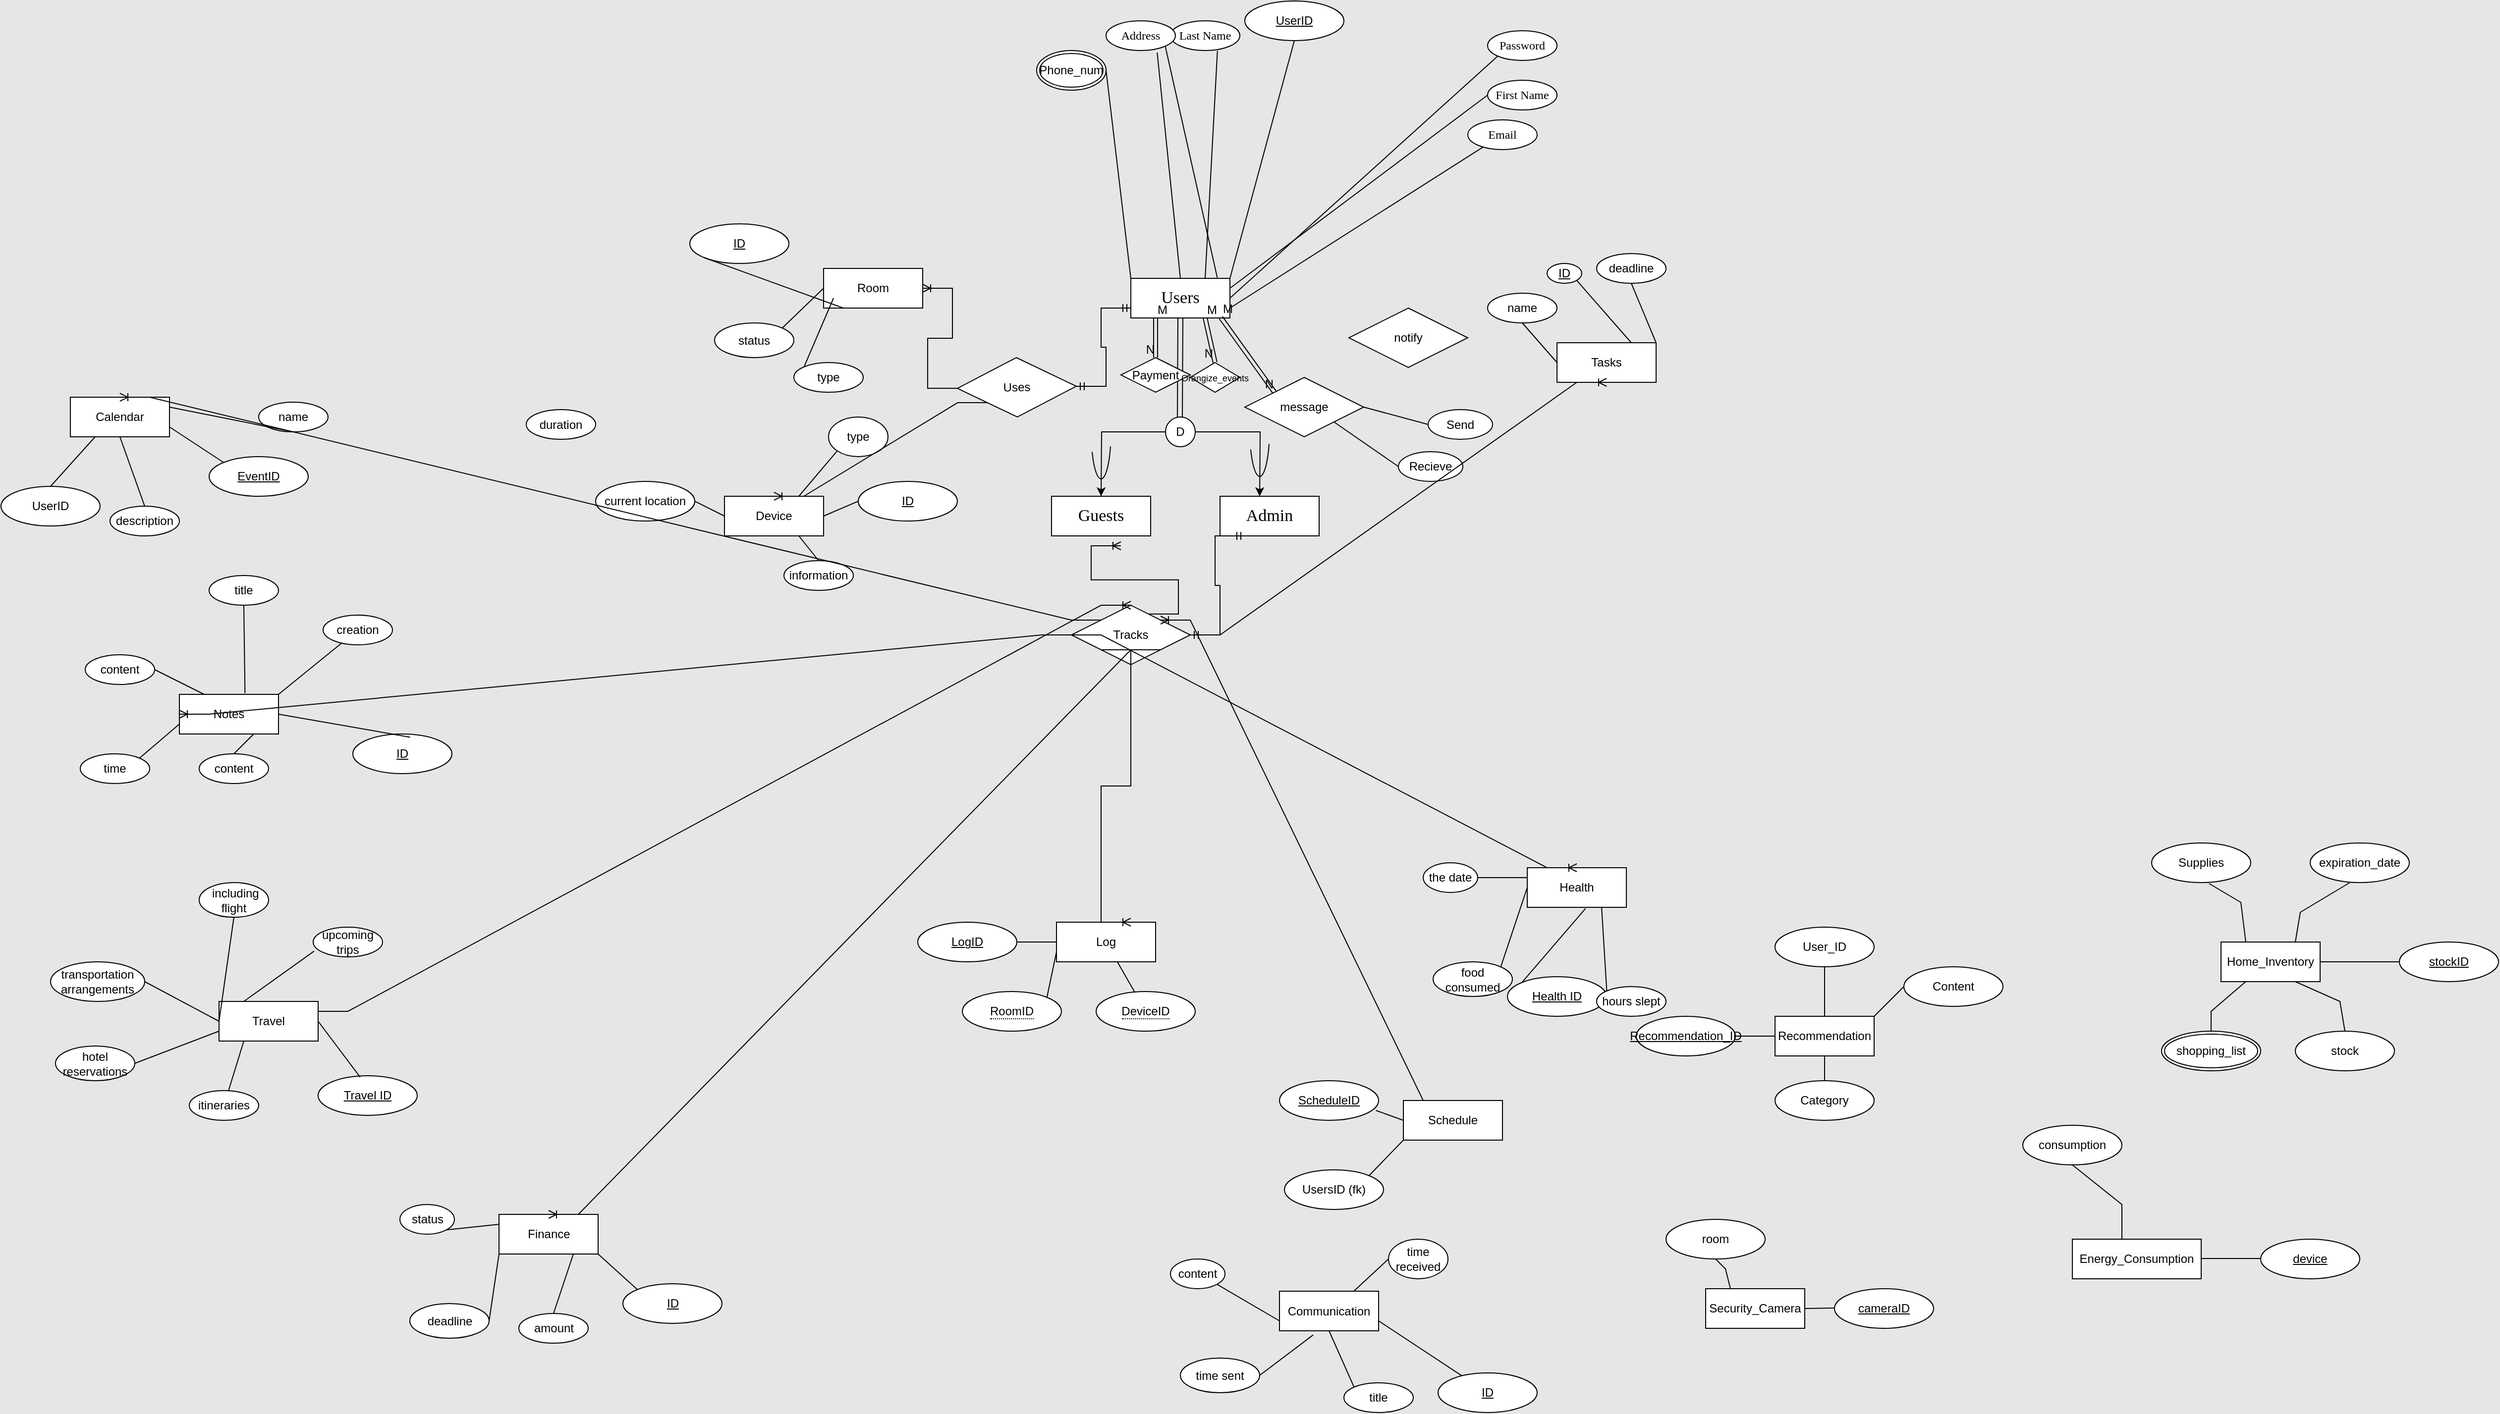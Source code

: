 <mxfile version="22.0.4" type="github">
  <diagram id="R2lEEEUBdFMjLlhIrx00" name="Page-1">
    <mxGraphModel dx="1950" dy="2166" grid="1" gridSize="10" guides="1" tooltips="1" connect="1" arrows="1" fold="1" page="1" pageScale="1" pageWidth="900" pageHeight="1600" background="#E6E6E6" math="0" shadow="0" extFonts="Permanent Marker^https://fonts.googleapis.com/css?family=Permanent+Marker">
      <root>
        <mxCell id="0" />
        <mxCell id="1" parent="0" />
        <mxCell id="k20p0TnACm333v0Y0WnK-1" value="&lt;p&gt;&lt;font style=&quot;font-size: 17px;&quot; face=&quot;Georgia&quot;&gt;Users&lt;/font&gt;&lt;/p&gt;" style="whiteSpace=wrap;html=1;align=center;fillColor=#FFFFFF;" vertex="1" parent="1">
          <mxGeometry x="340" y="100" width="100" height="40" as="geometry" />
        </mxCell>
        <mxCell id="k20p0TnACm333v0Y0WnK-10" style="edgeStyle=orthogonalEdgeStyle;rounded=0;orthogonalLoop=1;jettySize=auto;html=1;" edge="1" parent="1" source="k20p0TnACm333v0Y0WnK-4">
          <mxGeometry relative="1" as="geometry">
            <mxPoint x="470" y="320" as="targetPoint" />
          </mxGeometry>
        </mxCell>
        <mxCell id="k20p0TnACm333v0Y0WnK-11" style="edgeStyle=orthogonalEdgeStyle;rounded=0;orthogonalLoop=1;jettySize=auto;html=1;exitX=0;exitY=0.5;exitDx=0;exitDy=0;" edge="1" parent="1" source="k20p0TnACm333v0Y0WnK-4">
          <mxGeometry relative="1" as="geometry">
            <mxPoint x="310" y="320" as="targetPoint" />
          </mxGeometry>
        </mxCell>
        <mxCell id="k20p0TnACm333v0Y0WnK-4" value="D" style="ellipse;whiteSpace=wrap;html=1;aspect=fixed;" vertex="1" parent="1">
          <mxGeometry x="375" y="240" width="30" height="30" as="geometry" />
        </mxCell>
        <mxCell id="k20p0TnACm333v0Y0WnK-5" value="" style="shape=link;html=1;rounded=0;width=5;exitX=0.5;exitY=1;exitDx=0;exitDy=0;" edge="1" parent="1" source="k20p0TnACm333v0Y0WnK-1">
          <mxGeometry width="100" relative="1" as="geometry">
            <mxPoint x="389.5" y="130" as="sourcePoint" />
            <mxPoint x="389.5" y="240" as="targetPoint" />
          </mxGeometry>
        </mxCell>
        <mxCell id="k20p0TnACm333v0Y0WnK-12" value="" style="verticalLabelPosition=bottom;verticalAlign=top;html=1;shape=mxgraph.basic.arc;startAngle=0.3;endAngle=0.68;" vertex="1" parent="1">
          <mxGeometry x="460" y="205" width="20" height="95" as="geometry" />
        </mxCell>
        <mxCell id="k20p0TnACm333v0Y0WnK-15" value="" style="verticalLabelPosition=bottom;verticalAlign=top;html=1;shape=mxgraph.basic.arc;startAngle=0.3;endAngle=0.68;" vertex="1" parent="1">
          <mxGeometry x="300" y="207.5" width="20" height="95" as="geometry" />
        </mxCell>
        <mxCell id="k20p0TnACm333v0Y0WnK-17" value="&lt;p&gt;&lt;font style=&quot;font-size: 17px;&quot; face=&quot;Georgia&quot;&gt;Guests&lt;/font&gt;&lt;/p&gt;" style="whiteSpace=wrap;html=1;align=center;fillColor=#FFFFFF;" vertex="1" parent="1">
          <mxGeometry x="260" y="320" width="100" height="40" as="geometry" />
        </mxCell>
        <mxCell id="k20p0TnACm333v0Y0WnK-18" value="&lt;p&gt;&lt;font style=&quot;font-size: 17px;&quot; face=&quot;Georgia&quot;&gt;Admin&lt;/font&gt;&lt;/p&gt;" style="whiteSpace=wrap;html=1;align=center;fillColor=#FFFFFF;" vertex="1" parent="1">
          <mxGeometry x="430" y="320" width="100" height="40" as="geometry" />
        </mxCell>
        <mxCell id="k20p0TnACm333v0Y0WnK-20" value="&lt;font face=&quot;Times New Roman&quot;&gt;First Name&lt;/font&gt;" style="ellipse;whiteSpace=wrap;html=1;align=center;" vertex="1" parent="1">
          <mxGeometry x="700" y="-100" width="70" height="30" as="geometry" />
        </mxCell>
        <mxCell id="k20p0TnACm333v0Y0WnK-21" value="&lt;font face=&quot;Times New Roman&quot;&gt;Last Name&lt;/font&gt;" style="ellipse;whiteSpace=wrap;html=1;align=center;" vertex="1" parent="1">
          <mxGeometry x="380" y="-160" width="70" height="30" as="geometry" />
        </mxCell>
        <mxCell id="k20p0TnACm333v0Y0WnK-23" value="&lt;font face=&quot;Times New Roman&quot;&gt;Address&lt;/font&gt;" style="ellipse;whiteSpace=wrap;html=1;align=center;" vertex="1" parent="1">
          <mxGeometry x="315" y="-160" width="70" height="30" as="geometry" />
        </mxCell>
        <mxCell id="k20p0TnACm333v0Y0WnK-25" value="&lt;font face=&quot;Times New Roman&quot;&gt;Password&lt;/font&gt;" style="ellipse;whiteSpace=wrap;html=1;align=center;" vertex="1" parent="1">
          <mxGeometry x="700" y="-150" width="70" height="30" as="geometry" />
        </mxCell>
        <mxCell id="k20p0TnACm333v0Y0WnK-26" value="&lt;font face=&quot;Times New Roman&quot;&gt;Email&lt;/font&gt;" style="ellipse;whiteSpace=wrap;html=1;align=center;" vertex="1" parent="1">
          <mxGeometry x="680" y="-60" width="70" height="30" as="geometry" />
        </mxCell>
        <mxCell id="k20p0TnACm333v0Y0WnK-29" value="Phone_num" style="ellipse;shape=doubleEllipse;margin=3;whiteSpace=wrap;html=1;align=center;" vertex="1" parent="1">
          <mxGeometry x="245" y="-130" width="70" height="40" as="geometry" />
        </mxCell>
        <mxCell id="k20p0TnACm333v0Y0WnK-32" value="UserID " style="ellipse;whiteSpace=wrap;html=1;align=center;fontStyle=4;" vertex="1" parent="1">
          <mxGeometry x="455" y="-180" width="100" height="40" as="geometry" />
        </mxCell>
        <mxCell id="k20p0TnACm333v0Y0WnK-33" value="&lt;p style=&quot;line-height: 240%;&quot;&gt;Tasks&lt;br&gt;&lt;/p&gt;" style="whiteSpace=wrap;html=1;align=center;fillColor=#FFFFFF;" vertex="1" parent="1">
          <mxGeometry x="770" y="165" width="100" height="40" as="geometry" />
        </mxCell>
        <mxCell id="k20p0TnACm333v0Y0WnK-37" value="ID " style="ellipse;whiteSpace=wrap;html=1;align=center;fontStyle=4;" vertex="1" parent="1">
          <mxGeometry x="760" y="85" width="35" height="20" as="geometry" />
        </mxCell>
        <mxCell id="k20p0TnACm333v0Y0WnK-41" value="deadline" style="ellipse;whiteSpace=wrap;html=1;align=center;" vertex="1" parent="1">
          <mxGeometry x="810" y="75" width="70" height="30" as="geometry" />
        </mxCell>
        <mxCell id="k20p0TnACm333v0Y0WnK-42" value="name" style="ellipse;whiteSpace=wrap;html=1;align=center;" vertex="1" parent="1">
          <mxGeometry x="700" y="115" width="70" height="30" as="geometry" />
        </mxCell>
        <mxCell id="k20p0TnACm333v0Y0WnK-43" value="duration" style="ellipse;whiteSpace=wrap;html=1;align=center;" vertex="1" parent="1">
          <mxGeometry x="-270" y="232.5" width="70" height="30" as="geometry" />
        </mxCell>
        <mxCell id="k20p0TnACm333v0Y0WnK-44" value="&lt;p style=&quot;line-height: 240%;&quot;&gt;Calendar&lt;br&gt;&lt;/p&gt;" style="whiteSpace=wrap;html=1;align=center;fillColor=#FFFFFF;" vertex="1" parent="1">
          <mxGeometry x="-730" y="220" width="100" height="40" as="geometry" />
        </mxCell>
        <mxCell id="k20p0TnACm333v0Y0WnK-46" value="EventID" style="ellipse;whiteSpace=wrap;html=1;align=center;fontStyle=4;" vertex="1" parent="1">
          <mxGeometry x="-590" y="280" width="100" height="40" as="geometry" />
        </mxCell>
        <mxCell id="k20p0TnACm333v0Y0WnK-50" value="name" style="ellipse;whiteSpace=wrap;html=1;align=center;" vertex="1" parent="1">
          <mxGeometry x="-540" y="225" width="70" height="30" as="geometry" />
        </mxCell>
        <mxCell id="k20p0TnACm333v0Y0WnK-52" value="description" style="ellipse;whiteSpace=wrap;html=1;align=center;" vertex="1" parent="1">
          <mxGeometry x="-690" y="330" width="70" height="30" as="geometry" />
        </mxCell>
        <mxCell id="k20p0TnACm333v0Y0WnK-58" value="&lt;p style=&quot;line-height: 240%;&quot;&gt;Notes&lt;br&gt;&lt;/p&gt;" style="whiteSpace=wrap;html=1;align=center;fillColor=#FFFFFF;" vertex="1" parent="1">
          <mxGeometry x="-620" y="520" width="100" height="40" as="geometry" />
        </mxCell>
        <mxCell id="k20p0TnACm333v0Y0WnK-60" value="ID" style="ellipse;whiteSpace=wrap;html=1;align=center;fontStyle=4;" vertex="1" parent="1">
          <mxGeometry x="-445" y="560" width="100" height="40" as="geometry" />
        </mxCell>
        <mxCell id="k20p0TnACm333v0Y0WnK-63" value="title" style="ellipse;whiteSpace=wrap;html=1;align=center;" vertex="1" parent="1">
          <mxGeometry x="-590" y="400" width="70" height="30" as="geometry" />
        </mxCell>
        <mxCell id="k20p0TnACm333v0Y0WnK-64" value="content" style="ellipse;whiteSpace=wrap;html=1;align=center;" vertex="1" parent="1">
          <mxGeometry x="-600" y="580" width="70" height="30" as="geometry" />
        </mxCell>
        <mxCell id="k20p0TnACm333v0Y0WnK-65" value="content" style="ellipse;whiteSpace=wrap;html=1;align=center;" vertex="1" parent="1">
          <mxGeometry x="-715" y="480" width="70" height="30" as="geometry" />
        </mxCell>
        <mxCell id="k20p0TnACm333v0Y0WnK-67" value="creation" style="ellipse;whiteSpace=wrap;html=1;align=center;" vertex="1" parent="1">
          <mxGeometry x="-475" y="440" width="70" height="30" as="geometry" />
        </mxCell>
        <mxCell id="k20p0TnACm333v0Y0WnK-69" value="time" style="ellipse;whiteSpace=wrap;html=1;align=center;" vertex="1" parent="1">
          <mxGeometry x="-720" y="580" width="70" height="30" as="geometry" />
        </mxCell>
        <mxCell id="k20p0TnACm333v0Y0WnK-75" value="&lt;p style=&quot;line-height: 240%;&quot;&gt;Travel&lt;br&gt;&lt;/p&gt;" style="whiteSpace=wrap;html=1;align=center;fillColor=#FFFFFF;" vertex="1" parent="1">
          <mxGeometry x="-580" y="830" width="100" height="40" as="geometry" />
        </mxCell>
        <mxCell id="k20p0TnACm333v0Y0WnK-77" value="Travel ID" style="ellipse;whiteSpace=wrap;html=1;align=center;fontStyle=4;" vertex="1" parent="1">
          <mxGeometry x="-480" y="905" width="100" height="40" as="geometry" />
        </mxCell>
        <mxCell id="k20p0TnACm333v0Y0WnK-80" value="&amp;nbsp;including flight" style="ellipse;whiteSpace=wrap;html=1;align=center;" vertex="1" parent="1">
          <mxGeometry x="-600" y="710" width="70" height="35" as="geometry" />
        </mxCell>
        <mxCell id="k20p0TnACm333v0Y0WnK-81" value="itineraries" style="ellipse;whiteSpace=wrap;html=1;align=center;" vertex="1" parent="1">
          <mxGeometry x="-610" y="920" width="70" height="30" as="geometry" />
        </mxCell>
        <mxCell id="k20p0TnACm333v0Y0WnK-82" value="transportation&lt;br/&gt;arrangements" style="ellipse;whiteSpace=wrap;html=1;align=center;" vertex="1" parent="1">
          <mxGeometry x="-750" y="790" width="95" height="40" as="geometry" />
        </mxCell>
        <mxCell id="k20p0TnACm333v0Y0WnK-84" value=" upcoming trips" style="ellipse;whiteSpace=wrap;html=1;align=center;" vertex="1" parent="1">
          <mxGeometry x="-485" y="755" width="70" height="30" as="geometry" />
        </mxCell>
        <mxCell id="k20p0TnACm333v0Y0WnK-86" value="hotel reservations" style="ellipse;whiteSpace=wrap;html=1;align=center;" vertex="1" parent="1">
          <mxGeometry x="-745" y="875" width="80" height="35" as="geometry" />
        </mxCell>
        <mxCell id="k20p0TnACm333v0Y0WnK-88" value="&lt;p style=&quot;line-height: 240%;&quot;&gt;Finance&lt;br&gt;&lt;/p&gt;" style="whiteSpace=wrap;html=1;align=center;fillColor=#FFFFFF;" vertex="1" parent="1">
          <mxGeometry x="-297.5" y="1045" width="100" height="40" as="geometry" />
        </mxCell>
        <mxCell id="k20p0TnACm333v0Y0WnK-90" value="ID" style="ellipse;whiteSpace=wrap;html=1;align=center;fontStyle=4;" vertex="1" parent="1">
          <mxGeometry x="-172.5" y="1115" width="100" height="40" as="geometry" />
        </mxCell>
        <mxCell id="k20p0TnACm333v0Y0WnK-94" value="amount" style="ellipse;whiteSpace=wrap;html=1;align=center;" vertex="1" parent="1">
          <mxGeometry x="-277.5" y="1145" width="70" height="30" as="geometry" />
        </mxCell>
        <mxCell id="k20p0TnACm333v0Y0WnK-95" value="status" style="ellipse;whiteSpace=wrap;html=1;align=center;" vertex="1" parent="1">
          <mxGeometry x="-397.5" y="1035" width="55" height="30" as="geometry" />
        </mxCell>
        <mxCell id="k20p0TnACm333v0Y0WnK-99" value="deadline" style="ellipse;whiteSpace=wrap;html=1;align=center;" vertex="1" parent="1">
          <mxGeometry x="-387.5" y="1135" width="80" height="35" as="geometry" />
        </mxCell>
        <mxCell id="k20p0TnACm333v0Y0WnK-119" value="&lt;p style=&quot;line-height: 240%;&quot;&gt;Health&lt;br&gt;&lt;/p&gt;" style="whiteSpace=wrap;html=1;align=center;fillColor=#FFFFFF;" vertex="1" parent="1">
          <mxGeometry x="740" y="695" width="100" height="40" as="geometry" />
        </mxCell>
        <mxCell id="k20p0TnACm333v0Y0WnK-121" value="Health ID" style="ellipse;whiteSpace=wrap;html=1;align=center;fontStyle=4;" vertex="1" parent="1">
          <mxGeometry x="720" y="805" width="100" height="40" as="geometry" />
        </mxCell>
        <mxCell id="k20p0TnACm333v0Y0WnK-123" value="hours slept" style="ellipse;whiteSpace=wrap;html=1;align=center;" vertex="1" parent="1">
          <mxGeometry x="810" y="815" width="70" height="30" as="geometry" />
        </mxCell>
        <mxCell id="k20p0TnACm333v0Y0WnK-124" value="the date" style="ellipse;whiteSpace=wrap;html=1;align=center;" vertex="1" parent="1">
          <mxGeometry x="635" y="690" width="55" height="30" as="geometry" />
        </mxCell>
        <mxCell id="k20p0TnACm333v0Y0WnK-126" value="food consumed" style="ellipse;whiteSpace=wrap;html=1;align=center;" vertex="1" parent="1">
          <mxGeometry x="645" y="790" width="80" height="35" as="geometry" />
        </mxCell>
        <mxCell id="k20p0TnACm333v0Y0WnK-127" value="UserID" style="ellipse;whiteSpace=wrap;html=1;align=center;" vertex="1" parent="1">
          <mxGeometry x="-800" y="310" width="100" height="40" as="geometry" />
        </mxCell>
        <mxCell id="k20p0TnACm333v0Y0WnK-131" value="&lt;p style=&quot;line-height: 240%;&quot;&gt;Communication&lt;br&gt;&lt;/p&gt;" style="whiteSpace=wrap;html=1;align=center;fillColor=#FFFFFF;" vertex="1" parent="1">
          <mxGeometry x="490" y="1122.5" width="100" height="40" as="geometry" />
        </mxCell>
        <mxCell id="k20p0TnACm333v0Y0WnK-133" value="ID" style="ellipse;whiteSpace=wrap;html=1;align=center;fontStyle=4;" vertex="1" parent="1">
          <mxGeometry x="650" y="1205" width="100" height="40" as="geometry" />
        </mxCell>
        <mxCell id="k20p0TnACm333v0Y0WnK-135" value="title" style="ellipse;whiteSpace=wrap;html=1;align=center;" vertex="1" parent="1">
          <mxGeometry x="555" y="1215" width="70" height="30" as="geometry" />
        </mxCell>
        <mxCell id="k20p0TnACm333v0Y0WnK-136" value="content" style="ellipse;whiteSpace=wrap;html=1;align=center;" vertex="1" parent="1">
          <mxGeometry x="380" y="1090" width="55" height="30" as="geometry" />
        </mxCell>
        <mxCell id="k20p0TnACm333v0Y0WnK-138" value="time sent" style="ellipse;whiteSpace=wrap;html=1;align=center;" vertex="1" parent="1">
          <mxGeometry x="390" y="1190" width="80" height="35" as="geometry" />
        </mxCell>
        <mxCell id="k20p0TnACm333v0Y0WnK-139" value="time&lt;br/&gt;received" style="ellipse;whiteSpace=wrap;html=1;align=center;" vertex="1" parent="1">
          <mxGeometry x="600" y="1070" width="60" height="40" as="geometry" />
        </mxCell>
        <mxCell id="k20p0TnACm333v0Y0WnK-142" value="&lt;p style=&quot;line-height: 240%;&quot;&gt;Device&lt;br&gt;&lt;/p&gt;" style="whiteSpace=wrap;html=1;align=center;fillColor=#FFFFFF;" vertex="1" parent="1">
          <mxGeometry x="-70" y="320" width="100" height="40" as="geometry" />
        </mxCell>
        <mxCell id="k20p0TnACm333v0Y0WnK-144" value="ID" style="ellipse;whiteSpace=wrap;html=1;align=center;fontStyle=4;" vertex="1" parent="1">
          <mxGeometry x="65" y="305" width="100" height="40" as="geometry" />
        </mxCell>
        <mxCell id="k20p0TnACm333v0Y0WnK-146" value="information" style="ellipse;whiteSpace=wrap;html=1;align=center;" vertex="1" parent="1">
          <mxGeometry x="-10" y="385" width="70" height="30" as="geometry" />
        </mxCell>
        <mxCell id="k20p0TnACm333v0Y0WnK-151" value="type" style="ellipse;whiteSpace=wrap;html=1;align=center;" vertex="1" parent="1">
          <mxGeometry x="35" y="240" width="60" height="40" as="geometry" />
        </mxCell>
        <mxCell id="k20p0TnACm333v0Y0WnK-152" value="&lt;p style=&quot;line-height: 240%;&quot;&gt;Room&lt;br&gt;&lt;/p&gt;" style="whiteSpace=wrap;html=1;align=center;fillColor=#FFFFFF;" vertex="1" parent="1">
          <mxGeometry x="30" y="90" width="100" height="40" as="geometry" />
        </mxCell>
        <mxCell id="k20p0TnACm333v0Y0WnK-154" value="ID" style="ellipse;whiteSpace=wrap;html=1;align=center;fontStyle=4;" vertex="1" parent="1">
          <mxGeometry x="-105" y="45" width="100" height="40" as="geometry" />
        </mxCell>
        <mxCell id="k20p0TnACm333v0Y0WnK-156" value="type" style="ellipse;whiteSpace=wrap;html=1;align=center;" vertex="1" parent="1">
          <mxGeometry y="185" width="70" height="30" as="geometry" />
        </mxCell>
        <mxCell id="k20p0TnACm333v0Y0WnK-158" value="status" style="ellipse;whiteSpace=wrap;html=1;align=center;" vertex="1" parent="1">
          <mxGeometry x="-80" y="145" width="80" height="35" as="geometry" />
        </mxCell>
        <mxCell id="k20p0TnACm333v0Y0WnK-167" value="current location" style="ellipse;whiteSpace=wrap;html=1;align=center;" vertex="1" parent="1">
          <mxGeometry x="-200" y="305" width="100" height="40" as="geometry" />
        </mxCell>
        <mxCell id="k20p0TnACm333v0Y0WnK-168" value="" style="endArrow=none;html=1;rounded=0;entryX=0;entryY=0.5;entryDx=0;entryDy=0;exitX=1;exitY=0.5;exitDx=0;exitDy=0;" edge="1" parent="1" source="k20p0TnACm333v0Y0WnK-167" target="k20p0TnACm333v0Y0WnK-142">
          <mxGeometry relative="1" as="geometry">
            <mxPoint x="240" y="290" as="sourcePoint" />
            <mxPoint x="400" y="290" as="targetPoint" />
          </mxGeometry>
        </mxCell>
        <mxCell id="k20p0TnACm333v0Y0WnK-169" value="" style="endArrow=none;html=1;rounded=0;exitX=1;exitY=0.75;exitDx=0;exitDy=0;" edge="1" parent="1" source="k20p0TnACm333v0Y0WnK-1" target="k20p0TnACm333v0Y0WnK-26">
          <mxGeometry relative="1" as="geometry">
            <mxPoint x="430" y="200" as="sourcePoint" />
            <mxPoint x="590" y="200" as="targetPoint" />
          </mxGeometry>
        </mxCell>
        <mxCell id="k20p0TnACm333v0Y0WnK-170" value="" style="endArrow=none;html=1;rounded=0;exitX=1;exitY=0.25;exitDx=0;exitDy=0;entryX=0;entryY=0.5;entryDx=0;entryDy=0;" edge="1" parent="1" source="k20p0TnACm333v0Y0WnK-1" target="k20p0TnACm333v0Y0WnK-20">
          <mxGeometry relative="1" as="geometry">
            <mxPoint x="450" y="130" as="sourcePoint" />
            <mxPoint x="553" y="149" as="targetPoint" />
          </mxGeometry>
        </mxCell>
        <mxCell id="k20p0TnACm333v0Y0WnK-171" value="" style="endArrow=none;html=1;rounded=0;exitX=1;exitY=0.5;exitDx=0;exitDy=0;entryX=0;entryY=1;entryDx=0;entryDy=0;" edge="1" parent="1" source="k20p0TnACm333v0Y0WnK-1" target="k20p0TnACm333v0Y0WnK-25">
          <mxGeometry relative="1" as="geometry">
            <mxPoint x="450" y="110" as="sourcePoint" />
            <mxPoint x="570" y="115" as="targetPoint" />
          </mxGeometry>
        </mxCell>
        <mxCell id="k20p0TnACm333v0Y0WnK-172" value="" style="endArrow=none;html=1;rounded=0;exitX=1;exitY=0;exitDx=0;exitDy=0;entryX=0.5;entryY=1;entryDx=0;entryDy=0;" edge="1" parent="1" source="k20p0TnACm333v0Y0WnK-1" target="k20p0TnACm333v0Y0WnK-32">
          <mxGeometry relative="1" as="geometry">
            <mxPoint x="450" y="120" as="sourcePoint" />
            <mxPoint x="580" y="76" as="targetPoint" />
          </mxGeometry>
        </mxCell>
        <mxCell id="k20p0TnACm333v0Y0WnK-173" value="" style="endArrow=none;html=1;rounded=0;exitX=0.75;exitY=0;exitDx=0;exitDy=0;entryX=0.677;entryY=1.013;entryDx=0;entryDy=0;entryPerimeter=0;" edge="1" parent="1" source="k20p0TnACm333v0Y0WnK-1" target="k20p0TnACm333v0Y0WnK-21">
          <mxGeometry relative="1" as="geometry">
            <mxPoint x="450" y="100" as="sourcePoint" />
            <mxPoint x="490" y="60" as="targetPoint" />
          </mxGeometry>
        </mxCell>
        <mxCell id="k20p0TnACm333v0Y0WnK-174" value="" style="endArrow=none;html=1;rounded=0;exitX=0.872;exitY=-0.02;exitDx=0;exitDy=0;exitPerimeter=0;entryX=1;entryY=1;entryDx=0;entryDy=0;" edge="1" parent="1" source="k20p0TnACm333v0Y0WnK-1" target="k20p0TnACm333v0Y0WnK-23">
          <mxGeometry relative="1" as="geometry">
            <mxPoint x="425" y="100" as="sourcePoint" />
            <mxPoint x="420" y="70" as="targetPoint" />
          </mxGeometry>
        </mxCell>
        <mxCell id="k20p0TnACm333v0Y0WnK-175" value="" style="endArrow=none;html=1;rounded=0;exitX=0.5;exitY=0;exitDx=0;exitDy=0;entryX=0.737;entryY=1.067;entryDx=0;entryDy=0;entryPerimeter=0;" edge="1" parent="1" source="k20p0TnACm333v0Y0WnK-1" target="k20p0TnACm333v0Y0WnK-23">
          <mxGeometry relative="1" as="geometry">
            <mxPoint x="437" y="99" as="sourcePoint" />
            <mxPoint x="360" y="66" as="targetPoint" />
          </mxGeometry>
        </mxCell>
        <mxCell id="k20p0TnACm333v0Y0WnK-176" value="" style="endArrow=none;html=1;rounded=0;exitX=0;exitY=0;exitDx=0;exitDy=0;entryX=1;entryY=0.5;entryDx=0;entryDy=0;" edge="1" parent="1" source="k20p0TnACm333v0Y0WnK-1" target="k20p0TnACm333v0Y0WnK-29">
          <mxGeometry relative="1" as="geometry">
            <mxPoint x="400" y="100" as="sourcePoint" />
            <mxPoint x="352" y="72" as="targetPoint" />
          </mxGeometry>
        </mxCell>
        <mxCell id="k20p0TnACm333v0Y0WnK-180" value="" style="endArrow=none;html=1;rounded=0;exitX=1;exitY=0;exitDx=0;exitDy=0;entryX=0.5;entryY=1;entryDx=0;entryDy=0;" edge="1" parent="1" source="k20p0TnACm333v0Y0WnK-33" target="k20p0TnACm333v0Y0WnK-41">
          <mxGeometry relative="1" as="geometry">
            <mxPoint x="1160" y="265" as="sourcePoint" />
            <mxPoint x="1320" y="265" as="targetPoint" />
          </mxGeometry>
        </mxCell>
        <mxCell id="k20p0TnACm333v0Y0WnK-185" value="" style="endArrow=none;html=1;rounded=0;exitX=0.75;exitY=0;exitDx=0;exitDy=0;entryX=1;entryY=1;entryDx=0;entryDy=0;" edge="1" parent="1" source="k20p0TnACm333v0Y0WnK-33" target="k20p0TnACm333v0Y0WnK-37">
          <mxGeometry relative="1" as="geometry">
            <mxPoint x="1160" y="265" as="sourcePoint" />
            <mxPoint x="1320" y="265" as="targetPoint" />
          </mxGeometry>
        </mxCell>
        <mxCell id="k20p0TnACm333v0Y0WnK-186" value="" style="endArrow=none;html=1;rounded=0;exitX=0;exitY=0.5;exitDx=0;exitDy=0;entryX=0.5;entryY=1;entryDx=0;entryDy=0;" edge="1" parent="1" source="k20p0TnACm333v0Y0WnK-33" target="k20p0TnACm333v0Y0WnK-42">
          <mxGeometry relative="1" as="geometry">
            <mxPoint x="1300" y="245" as="sourcePoint" />
            <mxPoint x="1460" y="245" as="targetPoint" />
          </mxGeometry>
        </mxCell>
        <mxCell id="k20p0TnACm333v0Y0WnK-187" value="" style="endArrow=none;html=1;rounded=0;exitX=1;exitY=0.25;exitDx=0;exitDy=0;entryX=0.5;entryY=1;entryDx=0;entryDy=0;" edge="1" parent="1" source="k20p0TnACm333v0Y0WnK-44" target="k20p0TnACm333v0Y0WnK-50">
          <mxGeometry relative="1" as="geometry">
            <mxPoint x="-327.5" y="610" as="sourcePoint" />
            <mxPoint x="-167.5" y="610" as="targetPoint" />
          </mxGeometry>
        </mxCell>
        <mxCell id="k20p0TnACm333v0Y0WnK-190" value="" style="endArrow=none;html=1;rounded=0;entryX=1;entryY=0.75;entryDx=0;entryDy=0;exitX=0;exitY=0;exitDx=0;exitDy=0;" edge="1" parent="1" source="k20p0TnACm333v0Y0WnK-46" target="k20p0TnACm333v0Y0WnK-44">
          <mxGeometry relative="1" as="geometry">
            <mxPoint x="-790" y="340" as="sourcePoint" />
            <mxPoint x="-630" y="340" as="targetPoint" />
          </mxGeometry>
        </mxCell>
        <mxCell id="k20p0TnACm333v0Y0WnK-191" value="" style="endArrow=none;html=1;rounded=0;exitX=0.5;exitY=1;exitDx=0;exitDy=0;entryX=0.5;entryY=0;entryDx=0;entryDy=0;" edge="1" parent="1" source="k20p0TnACm333v0Y0WnK-44" target="k20p0TnACm333v0Y0WnK-52">
          <mxGeometry relative="1" as="geometry">
            <mxPoint x="-790" y="340" as="sourcePoint" />
            <mxPoint x="-630" y="340" as="targetPoint" />
          </mxGeometry>
        </mxCell>
        <mxCell id="k20p0TnACm333v0Y0WnK-192" value="" style="endArrow=none;html=1;rounded=0;entryX=0.25;entryY=1;entryDx=0;entryDy=0;exitX=0.5;exitY=0;exitDx=0;exitDy=0;" edge="1" parent="1" source="k20p0TnACm333v0Y0WnK-127" target="k20p0TnACm333v0Y0WnK-44">
          <mxGeometry relative="1" as="geometry">
            <mxPoint x="-790" y="340" as="sourcePoint" />
            <mxPoint x="-630" y="340" as="targetPoint" />
          </mxGeometry>
        </mxCell>
        <mxCell id="k20p0TnACm333v0Y0WnK-193" value="" style="endArrow=none;html=1;rounded=0;entryX=0;entryY=0.5;entryDx=0;entryDy=0;exitX=0.5;exitY=1;exitDx=0;exitDy=0;" edge="1" parent="1" source="k20p0TnACm333v0Y0WnK-80" target="k20p0TnACm333v0Y0WnK-75">
          <mxGeometry relative="1" as="geometry">
            <mxPoint x="-880" y="860" as="sourcePoint" />
            <mxPoint x="-720" y="860" as="targetPoint" />
          </mxGeometry>
        </mxCell>
        <mxCell id="k20p0TnACm333v0Y0WnK-194" value="" style="endArrow=none;html=1;rounded=0;entryX=0.25;entryY=0;entryDx=0;entryDy=0;exitX=0.014;exitY=0.807;exitDx=0;exitDy=0;exitPerimeter=0;" edge="1" parent="1" source="k20p0TnACm333v0Y0WnK-84" target="k20p0TnACm333v0Y0WnK-75">
          <mxGeometry relative="1" as="geometry">
            <mxPoint x="-880" y="860" as="sourcePoint" />
            <mxPoint x="-720" y="860" as="targetPoint" />
          </mxGeometry>
        </mxCell>
        <mxCell id="k20p0TnACm333v0Y0WnK-195" value="" style="endArrow=none;html=1;rounded=0;entryX=0;entryY=0.5;entryDx=0;entryDy=0;exitX=1;exitY=0.5;exitDx=0;exitDy=0;" edge="1" parent="1" source="k20p0TnACm333v0Y0WnK-82" target="k20p0TnACm333v0Y0WnK-75">
          <mxGeometry relative="1" as="geometry">
            <mxPoint x="-880" y="860" as="sourcePoint" />
            <mxPoint x="-720" y="860" as="targetPoint" />
          </mxGeometry>
        </mxCell>
        <mxCell id="k20p0TnACm333v0Y0WnK-196" value="" style="endArrow=none;html=1;rounded=0;entryX=0;entryY=0.75;entryDx=0;entryDy=0;exitX=1;exitY=0.5;exitDx=0;exitDy=0;" edge="1" parent="1" source="k20p0TnACm333v0Y0WnK-86" target="k20p0TnACm333v0Y0WnK-75">
          <mxGeometry relative="1" as="geometry">
            <mxPoint x="-880" y="860" as="sourcePoint" />
            <mxPoint x="-720" y="860" as="targetPoint" />
          </mxGeometry>
        </mxCell>
        <mxCell id="k20p0TnACm333v0Y0WnK-197" value="" style="endArrow=none;html=1;rounded=0;entryX=1;entryY=0.5;entryDx=0;entryDy=0;exitX=0.424;exitY=0.035;exitDx=0;exitDy=0;exitPerimeter=0;" edge="1" parent="1" source="k20p0TnACm333v0Y0WnK-77" target="k20p0TnACm333v0Y0WnK-75">
          <mxGeometry relative="1" as="geometry">
            <mxPoint x="-880" y="860" as="sourcePoint" />
            <mxPoint x="-720" y="860" as="targetPoint" />
          </mxGeometry>
        </mxCell>
        <mxCell id="k20p0TnACm333v0Y0WnK-198" value="" style="endArrow=none;html=1;rounded=0;entryX=0.25;entryY=1;entryDx=0;entryDy=0;" edge="1" parent="1" source="k20p0TnACm333v0Y0WnK-81" target="k20p0TnACm333v0Y0WnK-75">
          <mxGeometry relative="1" as="geometry">
            <mxPoint x="-880" y="860" as="sourcePoint" />
            <mxPoint x="-720" y="860" as="targetPoint" />
          </mxGeometry>
        </mxCell>
        <mxCell id="k20p0TnACm333v0Y0WnK-200" value="" style="endArrow=none;html=1;rounded=0;exitX=1;exitY=0;exitDx=0;exitDy=0;" edge="1" parent="1" source="k20p0TnACm333v0Y0WnK-58" target="k20p0TnACm333v0Y0WnK-67">
          <mxGeometry relative="1" as="geometry">
            <mxPoint x="-615" y="490" as="sourcePoint" />
            <mxPoint x="-455" y="490" as="targetPoint" />
          </mxGeometry>
        </mxCell>
        <mxCell id="k20p0TnACm333v0Y0WnK-201" value="" style="endArrow=none;html=1;rounded=0;exitX=0.662;exitY=-0.03;exitDx=0;exitDy=0;entryX=0.5;entryY=1;entryDx=0;entryDy=0;exitPerimeter=0;" edge="1" parent="1" source="k20p0TnACm333v0Y0WnK-58" target="k20p0TnACm333v0Y0WnK-63">
          <mxGeometry relative="1" as="geometry">
            <mxPoint x="-510" y="530" as="sourcePoint" />
            <mxPoint x="-446" y="478" as="targetPoint" />
          </mxGeometry>
        </mxCell>
        <mxCell id="k20p0TnACm333v0Y0WnK-202" value="" style="endArrow=none;html=1;rounded=0;exitX=0.25;exitY=0;exitDx=0;exitDy=0;entryX=1;entryY=0.5;entryDx=0;entryDy=0;" edge="1" parent="1" source="k20p0TnACm333v0Y0WnK-58" target="k20p0TnACm333v0Y0WnK-65">
          <mxGeometry relative="1" as="geometry">
            <mxPoint x="-544" y="529" as="sourcePoint" />
            <mxPoint x="-545" y="440" as="targetPoint" />
          </mxGeometry>
        </mxCell>
        <mxCell id="k20p0TnACm333v0Y0WnK-204" value="" style="endArrow=none;html=1;rounded=0;entryX=0;entryY=0.75;entryDx=0;entryDy=0;exitX=1;exitY=0;exitDx=0;exitDy=0;" edge="1" parent="1" source="k20p0TnACm333v0Y0WnK-69" target="k20p0TnACm333v0Y0WnK-58">
          <mxGeometry relative="1" as="geometry">
            <mxPoint x="-615" y="490" as="sourcePoint" />
            <mxPoint x="-455" y="490" as="targetPoint" />
          </mxGeometry>
        </mxCell>
        <mxCell id="k20p0TnACm333v0Y0WnK-205" value="" style="endArrow=none;html=1;rounded=0;entryX=1;entryY=0.5;entryDx=0;entryDy=0;exitX=0.578;exitY=0.08;exitDx=0;exitDy=0;exitPerimeter=0;" edge="1" parent="1" source="k20p0TnACm333v0Y0WnK-60" target="k20p0TnACm333v0Y0WnK-58">
          <mxGeometry relative="1" as="geometry">
            <mxPoint x="-615" y="490" as="sourcePoint" />
            <mxPoint x="-455" y="490" as="targetPoint" />
          </mxGeometry>
        </mxCell>
        <mxCell id="k20p0TnACm333v0Y0WnK-206" value="" style="endArrow=none;html=1;rounded=0;entryX=0.75;entryY=1;entryDx=0;entryDy=0;exitX=0.5;exitY=0;exitDx=0;exitDy=0;" edge="1" parent="1" source="k20p0TnACm333v0Y0WnK-64" target="k20p0TnACm333v0Y0WnK-58">
          <mxGeometry relative="1" as="geometry">
            <mxPoint x="-615" y="490" as="sourcePoint" />
            <mxPoint x="-455" y="490" as="targetPoint" />
          </mxGeometry>
        </mxCell>
        <mxCell id="k20p0TnACm333v0Y0WnK-207" value="" style="endArrow=none;html=1;rounded=0;entryX=0;entryY=0.25;entryDx=0;entryDy=0;exitX=1;exitY=0.5;exitDx=0;exitDy=0;" edge="1" parent="1" source="k20p0TnACm333v0Y0WnK-124" target="k20p0TnACm333v0Y0WnK-119">
          <mxGeometry relative="1" as="geometry">
            <mxPoint x="650" y="745" as="sourcePoint" />
            <mxPoint x="810" y="745" as="targetPoint" />
          </mxGeometry>
        </mxCell>
        <mxCell id="k20p0TnACm333v0Y0WnK-208" value="" style="endArrow=none;html=1;rounded=0;entryX=0;entryY=0.5;entryDx=0;entryDy=0;exitX=1;exitY=0;exitDx=0;exitDy=0;" edge="1" parent="1" source="k20p0TnACm333v0Y0WnK-126" target="k20p0TnACm333v0Y0WnK-119">
          <mxGeometry relative="1" as="geometry">
            <mxPoint x="650" y="745" as="sourcePoint" />
            <mxPoint x="810" y="745" as="targetPoint" />
          </mxGeometry>
        </mxCell>
        <mxCell id="k20p0TnACm333v0Y0WnK-209" value="" style="endArrow=none;html=1;rounded=0;entryX=0.75;entryY=1;entryDx=0;entryDy=0;exitX=0;exitY=0;exitDx=0;exitDy=0;" edge="1" parent="1" source="k20p0TnACm333v0Y0WnK-123" target="k20p0TnACm333v0Y0WnK-119">
          <mxGeometry relative="1" as="geometry">
            <mxPoint x="650" y="745" as="sourcePoint" />
            <mxPoint x="810" y="745" as="targetPoint" />
          </mxGeometry>
        </mxCell>
        <mxCell id="k20p0TnACm333v0Y0WnK-210" value="" style="endArrow=none;html=1;rounded=0;entryX=0.588;entryY=1.03;entryDx=0;entryDy=0;entryPerimeter=0;exitX=0;exitY=0;exitDx=0;exitDy=0;" edge="1" parent="1" source="k20p0TnACm333v0Y0WnK-121" target="k20p0TnACm333v0Y0WnK-119">
          <mxGeometry relative="1" as="geometry">
            <mxPoint x="650" y="745" as="sourcePoint" />
            <mxPoint x="810" y="745" as="targetPoint" />
          </mxGeometry>
        </mxCell>
        <mxCell id="k20p0TnACm333v0Y0WnK-211" value="" style="endArrow=none;html=1;rounded=0;entryX=0;entryY=0.25;entryDx=0;entryDy=0;exitX=1;exitY=1;exitDx=0;exitDy=0;" edge="1" parent="1" source="k20p0TnACm333v0Y0WnK-95" target="k20p0TnACm333v0Y0WnK-88">
          <mxGeometry relative="1" as="geometry">
            <mxPoint x="-187.5" y="1095" as="sourcePoint" />
            <mxPoint x="-27.5" y="1095" as="targetPoint" />
          </mxGeometry>
        </mxCell>
        <mxCell id="k20p0TnACm333v0Y0WnK-212" value="" style="endArrow=none;html=1;rounded=0;exitX=1;exitY=0.5;exitDx=0;exitDy=0;entryX=0;entryY=1;entryDx=0;entryDy=0;" edge="1" parent="1" source="k20p0TnACm333v0Y0WnK-99" target="k20p0TnACm333v0Y0WnK-88">
          <mxGeometry relative="1" as="geometry">
            <mxPoint x="-187.5" y="1095" as="sourcePoint" />
            <mxPoint x="-267.5" y="1125" as="targetPoint" />
          </mxGeometry>
        </mxCell>
        <mxCell id="k20p0TnACm333v0Y0WnK-213" value="" style="endArrow=none;html=1;rounded=0;entryX=0.75;entryY=1;entryDx=0;entryDy=0;exitX=0.5;exitY=0;exitDx=0;exitDy=0;" edge="1" parent="1" source="k20p0TnACm333v0Y0WnK-94" target="k20p0TnACm333v0Y0WnK-88">
          <mxGeometry relative="1" as="geometry">
            <mxPoint x="62.5" y="1025" as="sourcePoint" />
            <mxPoint x="222.5" y="1025" as="targetPoint" />
          </mxGeometry>
        </mxCell>
        <mxCell id="k20p0TnACm333v0Y0WnK-214" value="" style="endArrow=none;html=1;rounded=0;entryX=1;entryY=1;entryDx=0;entryDy=0;exitX=0;exitY=0;exitDx=0;exitDy=0;" edge="1" parent="1" source="k20p0TnACm333v0Y0WnK-90" target="k20p0TnACm333v0Y0WnK-88">
          <mxGeometry relative="1" as="geometry">
            <mxPoint x="62.5" y="1025" as="sourcePoint" />
            <mxPoint x="222.5" y="1025" as="targetPoint" />
          </mxGeometry>
        </mxCell>
        <mxCell id="k20p0TnACm333v0Y0WnK-215" value="" style="endArrow=none;html=1;rounded=0;exitX=0.75;exitY=1;exitDx=0;exitDy=0;entryX=0.5;entryY=0;entryDx=0;entryDy=0;" edge="1" parent="1" source="k20p0TnACm333v0Y0WnK-142" target="k20p0TnACm333v0Y0WnK-146">
          <mxGeometry relative="1" as="geometry">
            <mxPoint x="170" y="360" as="sourcePoint" />
            <mxPoint x="330" y="360" as="targetPoint" />
          </mxGeometry>
        </mxCell>
        <mxCell id="k20p0TnACm333v0Y0WnK-216" value="" style="endArrow=none;html=1;rounded=0;exitX=1;exitY=0.5;exitDx=0;exitDy=0;entryX=0;entryY=0.5;entryDx=0;entryDy=0;" edge="1" parent="1" source="k20p0TnACm333v0Y0WnK-142" target="k20p0TnACm333v0Y0WnK-144">
          <mxGeometry relative="1" as="geometry">
            <mxPoint x="170" y="360" as="sourcePoint" />
            <mxPoint x="330" y="360" as="targetPoint" />
          </mxGeometry>
        </mxCell>
        <mxCell id="k20p0TnACm333v0Y0WnK-217" value="" style="endArrow=none;html=1;rounded=0;exitX=0.75;exitY=0;exitDx=0;exitDy=0;entryX=0;entryY=1;entryDx=0;entryDy=0;" edge="1" parent="1" source="k20p0TnACm333v0Y0WnK-142" target="k20p0TnACm333v0Y0WnK-151">
          <mxGeometry relative="1" as="geometry">
            <mxPoint x="170" y="360" as="sourcePoint" />
            <mxPoint x="330" y="360" as="targetPoint" />
          </mxGeometry>
        </mxCell>
        <mxCell id="k20p0TnACm333v0Y0WnK-218" value="" style="endArrow=none;html=1;rounded=0;entryX=0;entryY=0.75;entryDx=0;entryDy=0;exitX=1;exitY=1;exitDx=0;exitDy=0;" edge="1" parent="1" source="k20p0TnACm333v0Y0WnK-136" target="k20p0TnACm333v0Y0WnK-131">
          <mxGeometry relative="1" as="geometry">
            <mxPoint x="370" y="1180" as="sourcePoint" />
            <mxPoint x="530" y="1180" as="targetPoint" />
          </mxGeometry>
        </mxCell>
        <mxCell id="k20p0TnACm333v0Y0WnK-219" value="" style="endArrow=none;html=1;rounded=0;entryX=0.34;entryY=1.105;entryDx=0;entryDy=0;entryPerimeter=0;exitX=1;exitY=0.5;exitDx=0;exitDy=0;" edge="1" parent="1" source="k20p0TnACm333v0Y0WnK-138" target="k20p0TnACm333v0Y0WnK-131">
          <mxGeometry relative="1" as="geometry">
            <mxPoint x="370" y="1180" as="sourcePoint" />
            <mxPoint x="530" y="1180" as="targetPoint" />
          </mxGeometry>
        </mxCell>
        <mxCell id="k20p0TnACm333v0Y0WnK-220" value="" style="endArrow=none;html=1;rounded=0;entryX=0.5;entryY=1;entryDx=0;entryDy=0;exitX=0;exitY=0;exitDx=0;exitDy=0;" edge="1" parent="1" source="k20p0TnACm333v0Y0WnK-135" target="k20p0TnACm333v0Y0WnK-131">
          <mxGeometry relative="1" as="geometry">
            <mxPoint x="480" y="1218" as="sourcePoint" />
            <mxPoint x="544" y="1189" as="targetPoint" />
          </mxGeometry>
        </mxCell>
        <mxCell id="k20p0TnACm333v0Y0WnK-221" value="" style="endArrow=none;html=1;rounded=0;entryX=1;entryY=0.75;entryDx=0;entryDy=0;" edge="1" parent="1" source="k20p0TnACm333v0Y0WnK-133" target="k20p0TnACm333v0Y0WnK-131">
          <mxGeometry relative="1" as="geometry">
            <mxPoint x="370" y="1180" as="sourcePoint" />
            <mxPoint x="530" y="1180" as="targetPoint" />
          </mxGeometry>
        </mxCell>
        <mxCell id="k20p0TnACm333v0Y0WnK-222" value="" style="endArrow=none;html=1;rounded=0;entryX=0.75;entryY=0;entryDx=0;entryDy=0;exitX=0;exitY=0.5;exitDx=0;exitDy=0;" edge="1" parent="1" source="k20p0TnACm333v0Y0WnK-139" target="k20p0TnACm333v0Y0WnK-131">
          <mxGeometry relative="1" as="geometry">
            <mxPoint x="370" y="1180" as="sourcePoint" />
            <mxPoint x="530" y="1180" as="targetPoint" />
          </mxGeometry>
        </mxCell>
        <mxCell id="k20p0TnACm333v0Y0WnK-223" value="" style="endArrow=none;html=1;rounded=0;entryX=0;entryY=0.5;entryDx=0;entryDy=0;exitX=1;exitY=0;exitDx=0;exitDy=0;" edge="1" parent="1" source="k20p0TnACm333v0Y0WnK-158" target="k20p0TnACm333v0Y0WnK-152">
          <mxGeometry relative="1" as="geometry">
            <mxPoint x="-260" y="40" as="sourcePoint" />
            <mxPoint x="-100" y="40" as="targetPoint" />
          </mxGeometry>
        </mxCell>
        <mxCell id="k20p0TnACm333v0Y0WnK-224" value="" style="endArrow=none;html=1;rounded=0;entryX=0;entryY=0.5;entryDx=0;entryDy=0;exitX=0;exitY=0;exitDx=0;exitDy=0;" edge="1" parent="1" source="k20p0TnACm333v0Y0WnK-156">
          <mxGeometry relative="1" as="geometry">
            <mxPoint x="-1" y="160" as="sourcePoint" />
            <mxPoint x="40" y="120" as="targetPoint" />
          </mxGeometry>
        </mxCell>
        <mxCell id="k20p0TnACm333v0Y0WnK-225" value="" style="endArrow=none;html=1;rounded=0;entryX=0;entryY=0.5;entryDx=0;entryDy=0;exitX=0;exitY=1;exitDx=0;exitDy=0;" edge="1" parent="1" source="k20p0TnACm333v0Y0WnK-154">
          <mxGeometry relative="1" as="geometry">
            <mxPoint x="105" y="184" as="sourcePoint" />
            <mxPoint x="50" y="130" as="targetPoint" />
          </mxGeometry>
        </mxCell>
        <mxCell id="k20p0TnACm333v0Y0WnK-226" value="Log" style="whiteSpace=wrap;html=1;align=center;" vertex="1" parent="1">
          <mxGeometry x="265" y="750" width="100" height="40" as="geometry" />
        </mxCell>
        <mxCell id="k20p0TnACm333v0Y0WnK-228" value="&lt;u&gt;LogID&lt;/u&gt;" style="ellipse;whiteSpace=wrap;html=1;align=center;" vertex="1" parent="1">
          <mxGeometry x="125" y="750" width="100" height="40" as="geometry" />
        </mxCell>
        <mxCell id="k20p0TnACm333v0Y0WnK-229" value="&lt;span style=&quot;border-bottom: 1px dotted&quot;&gt;DeviceID&lt;/span&gt;" style="ellipse;whiteSpace=wrap;html=1;align=center;" vertex="1" parent="1">
          <mxGeometry x="305" y="820" width="100" height="40" as="geometry" />
        </mxCell>
        <mxCell id="k20p0TnACm333v0Y0WnK-231" value="&lt;span style=&quot;border-bottom: 1px dotted&quot;&gt;RoomID&lt;/span&gt;" style="ellipse;whiteSpace=wrap;html=1;align=center;" vertex="1" parent="1">
          <mxGeometry x="170" y="820" width="100" height="40" as="geometry" />
        </mxCell>
        <mxCell id="k20p0TnACm333v0Y0WnK-233" value="" style="endArrow=none;html=1;rounded=0;entryX=0;entryY=0.75;entryDx=0;entryDy=0;exitX=1;exitY=0;exitDx=0;exitDy=0;" edge="1" parent="1" source="k20p0TnACm333v0Y0WnK-231" target="k20p0TnACm333v0Y0WnK-226">
          <mxGeometry relative="1" as="geometry">
            <mxPoint x="85" y="925" as="sourcePoint" />
            <mxPoint x="245" y="925" as="targetPoint" />
          </mxGeometry>
        </mxCell>
        <mxCell id="k20p0TnACm333v0Y0WnK-234" value="" style="endArrow=none;html=1;rounded=0;" edge="1" parent="1" source="k20p0TnACm333v0Y0WnK-226" target="k20p0TnACm333v0Y0WnK-229">
          <mxGeometry relative="1" as="geometry">
            <mxPoint x="85" y="925" as="sourcePoint" />
            <mxPoint x="245" y="925" as="targetPoint" />
          </mxGeometry>
        </mxCell>
        <mxCell id="k20p0TnACm333v0Y0WnK-235" value="" style="endArrow=none;html=1;rounded=0;entryX=0;entryY=0.5;entryDx=0;entryDy=0;exitX=1;exitY=0.5;exitDx=0;exitDy=0;" edge="1" parent="1" source="k20p0TnACm333v0Y0WnK-228" target="k20p0TnACm333v0Y0WnK-226">
          <mxGeometry relative="1" as="geometry">
            <mxPoint x="336" y="800" as="sourcePoint" />
            <mxPoint x="354" y="831" as="targetPoint" />
          </mxGeometry>
        </mxCell>
        <mxCell id="k20p0TnACm333v0Y0WnK-244" value="Recommendation" style="whiteSpace=wrap;html=1;align=center;" vertex="1" parent="1">
          <mxGeometry x="990" y="845" width="100" height="40" as="geometry" />
        </mxCell>
        <mxCell id="k20p0TnACm333v0Y0WnK-246" value="Category" style="ellipse;whiteSpace=wrap;html=1;align=center;" vertex="1" parent="1">
          <mxGeometry x="990" y="910" width="100" height="40" as="geometry" />
        </mxCell>
        <mxCell id="k20p0TnACm333v0Y0WnK-248" value="Recommendation_ID" style="ellipse;whiteSpace=wrap;html=1;align=center;fontStyle=4;" vertex="1" parent="1">
          <mxGeometry x="850" y="845" width="100" height="40" as="geometry" />
        </mxCell>
        <mxCell id="k20p0TnACm333v0Y0WnK-250" value="Content" style="ellipse;whiteSpace=wrap;html=1;align=center;" vertex="1" parent="1">
          <mxGeometry x="1120" y="795" width="100" height="40" as="geometry" />
        </mxCell>
        <mxCell id="k20p0TnACm333v0Y0WnK-252" value="User_ID" style="ellipse;whiteSpace=wrap;html=1;align=center;" vertex="1" parent="1">
          <mxGeometry x="990" y="755" width="100" height="40" as="geometry" />
        </mxCell>
        <mxCell id="k20p0TnACm333v0Y0WnK-255" value="" style="endArrow=none;html=1;rounded=0;entryX=0;entryY=0.5;entryDx=0;entryDy=0;exitX=1;exitY=0.5;exitDx=0;exitDy=0;" edge="1" parent="1" source="k20p0TnACm333v0Y0WnK-248" target="k20p0TnACm333v0Y0WnK-244">
          <mxGeometry relative="1" as="geometry">
            <mxPoint x="820" y="1005" as="sourcePoint" />
            <mxPoint x="980" y="1005" as="targetPoint" />
          </mxGeometry>
        </mxCell>
        <mxCell id="k20p0TnACm333v0Y0WnK-256" value="" style="endArrow=none;html=1;rounded=0;entryX=0.5;entryY=1;entryDx=0;entryDy=0;exitX=0.5;exitY=0;exitDx=0;exitDy=0;" edge="1" parent="1" source="k20p0TnACm333v0Y0WnK-244" target="k20p0TnACm333v0Y0WnK-252">
          <mxGeometry relative="1" as="geometry">
            <mxPoint x="820" y="1005" as="sourcePoint" />
            <mxPoint x="980" y="1005" as="targetPoint" />
          </mxGeometry>
        </mxCell>
        <mxCell id="k20p0TnACm333v0Y0WnK-257" value="" style="endArrow=none;html=1;rounded=0;entryX=0;entryY=0.5;entryDx=0;entryDy=0;exitX=1;exitY=0;exitDx=0;exitDy=0;" edge="1" parent="1" source="k20p0TnACm333v0Y0WnK-244" target="k20p0TnACm333v0Y0WnK-250">
          <mxGeometry relative="1" as="geometry">
            <mxPoint x="820" y="1005" as="sourcePoint" />
            <mxPoint x="980" y="1005" as="targetPoint" />
          </mxGeometry>
        </mxCell>
        <mxCell id="k20p0TnACm333v0Y0WnK-258" value="" style="endArrow=none;html=1;rounded=0;entryX=0.5;entryY=1;entryDx=0;entryDy=0;" edge="1" parent="1" source="k20p0TnACm333v0Y0WnK-246" target="k20p0TnACm333v0Y0WnK-244">
          <mxGeometry relative="1" as="geometry">
            <mxPoint x="820" y="1005" as="sourcePoint" />
            <mxPoint x="980" y="1005" as="targetPoint" />
          </mxGeometry>
        </mxCell>
        <mxCell id="k20p0TnACm333v0Y0WnK-259" value="Schedule" style="whiteSpace=wrap;html=1;align=center;" vertex="1" parent="1">
          <mxGeometry x="615" y="930" width="100" height="40" as="geometry" />
        </mxCell>
        <mxCell id="k20p0TnACm333v0Y0WnK-261" value="ScheduleID" style="ellipse;whiteSpace=wrap;html=1;align=center;fontStyle=4;" vertex="1" parent="1">
          <mxGeometry x="490" y="910" width="100" height="40" as="geometry" />
        </mxCell>
        <mxCell id="k20p0TnACm333v0Y0WnK-263" value="UsersID (fk)" style="ellipse;whiteSpace=wrap;html=1;align=center;" vertex="1" parent="1">
          <mxGeometry x="495" y="1000" width="100" height="40" as="geometry" />
        </mxCell>
        <mxCell id="k20p0TnACm333v0Y0WnK-264" value="" style="endArrow=none;html=1;rounded=0;entryX=0;entryY=1;entryDx=0;entryDy=0;exitX=1;exitY=0;exitDx=0;exitDy=0;" edge="1" parent="1" source="k20p0TnACm333v0Y0WnK-263" target="k20p0TnACm333v0Y0WnK-259">
          <mxGeometry relative="1" as="geometry">
            <mxPoint x="250" y="1070" as="sourcePoint" />
            <mxPoint x="410" y="1070" as="targetPoint" />
          </mxGeometry>
        </mxCell>
        <mxCell id="k20p0TnACm333v0Y0WnK-265" value="" style="endArrow=none;html=1;rounded=0;entryX=0;entryY=0.5;entryDx=0;entryDy=0;exitX=0.972;exitY=0.75;exitDx=0;exitDy=0;exitPerimeter=0;" edge="1" parent="1" source="k20p0TnACm333v0Y0WnK-261" target="k20p0TnACm333v0Y0WnK-259">
          <mxGeometry relative="1" as="geometry">
            <mxPoint x="250" y="1070" as="sourcePoint" />
            <mxPoint x="410" y="1070" as="targetPoint" />
          </mxGeometry>
        </mxCell>
        <mxCell id="k20p0TnACm333v0Y0WnK-266" value="" style="endArrow=none;html=1;rounded=0;exitX=0.5;exitY=1;exitDx=0;exitDy=0;entryX=0.5;entryY=0;entryDx=0;entryDy=0;" edge="1" parent="1">
          <mxGeometry relative="1" as="geometry">
            <mxPoint x="1290" y="995" as="sourcePoint" />
            <mxPoint x="1340" y="1070" as="targetPoint" />
            <Array as="points">
              <mxPoint x="1340" y="1035" />
            </Array>
          </mxGeometry>
        </mxCell>
        <mxCell id="k20p0TnACm333v0Y0WnK-267" value="" style="endArrow=none;html=1;rounded=0;" edge="1" parent="1">
          <mxGeometry relative="1" as="geometry">
            <mxPoint x="1420" y="1089.5" as="sourcePoint" />
            <mxPoint x="1480" y="1089.5" as="targetPoint" />
          </mxGeometry>
        </mxCell>
        <mxCell id="k20p0TnACm333v0Y0WnK-268" value="Security_Camera" style="whiteSpace=wrap;html=1;align=center;" vertex="1" parent="1">
          <mxGeometry x="920" y="1120" width="100" height="40" as="geometry" />
        </mxCell>
        <mxCell id="k20p0TnACm333v0Y0WnK-269" value="consumption" style="ellipse;whiteSpace=wrap;html=1;align=center;" vertex="1" parent="1">
          <mxGeometry x="1240" y="955" width="100" height="40" as="geometry" />
        </mxCell>
        <mxCell id="k20p0TnACm333v0Y0WnK-270" value="&#xa;&lt;br style=&quot;border-color: var(--border-color); color: rgb(0, 0, 0); font-family: Helvetica; font-size: 12px; font-style: normal; font-variant-ligatures: normal; font-variant-caps: normal; font-weight: 400; letter-spacing: normal; orphans: 2; text-align: center; text-indent: 0px; text-transform: none; widows: 2; word-spacing: 0px; -webkit-text-stroke-width: 0px; background-color: rgb(251, 251, 251); text-decoration-thickness: initial; text-decoration-style: initial; text-decoration-color: initial;&quot;&gt;&lt;span style=&quot;border-color: var(--border-color); color: rgb(0, 0, 0); font-family: Helvetica; font-size: 12px; font-style: normal; font-variant-ligatures: normal; font-variant-caps: normal; font-weight: 400; letter-spacing: normal; orphans: 2; text-align: center; text-indent: 0px; text-transform: none; widows: 2; word-spacing: 0px; -webkit-text-stroke-width: 0px; text-decoration-thickness: initial; text-decoration-style: initial; text-decoration-color: initial; background-color: rgb(251, 251, 251); float: none; display: inline !important;&quot;&gt;Energy_Consumption&lt;/span&gt;&#xa;&#xa;" style="whiteSpace=wrap;html=1;align=center;" vertex="1" parent="1">
          <mxGeometry x="1290" y="1070" width="130" height="40" as="geometry" />
        </mxCell>
        <mxCell id="k20p0TnACm333v0Y0WnK-271" value="" style="endArrow=none;html=1;rounded=0;entryX=0.25;entryY=0;entryDx=0;entryDy=0;" edge="1" parent="1" target="k20p0TnACm333v0Y0WnK-268">
          <mxGeometry relative="1" as="geometry">
            <mxPoint x="930" y="1090" as="sourcePoint" />
            <mxPoint x="1090" y="1090" as="targetPoint" />
            <Array as="points">
              <mxPoint x="940" y="1100" />
            </Array>
          </mxGeometry>
        </mxCell>
        <mxCell id="k20p0TnACm333v0Y0WnK-272" value="device" style="ellipse;whiteSpace=wrap;html=1;align=center;fontStyle=4;" vertex="1" parent="1">
          <mxGeometry x="1480" y="1070" width="100" height="40" as="geometry" />
        </mxCell>
        <mxCell id="k20p0TnACm333v0Y0WnK-273" value="room" style="ellipse;whiteSpace=wrap;html=1;align=center;" vertex="1" parent="1">
          <mxGeometry x="880" y="1050" width="100" height="40" as="geometry" />
        </mxCell>
        <mxCell id="k20p0TnACm333v0Y0WnK-274" value="cameraID" style="ellipse;whiteSpace=wrap;html=1;align=center;fontStyle=4;" vertex="1" parent="1">
          <mxGeometry x="1050" y="1120" width="100" height="40" as="geometry" />
        </mxCell>
        <mxCell id="k20p0TnACm333v0Y0WnK-275" value="" style="endArrow=none;html=1;rounded=0;exitX=1;exitY=0.5;exitDx=0;exitDy=0;" edge="1" parent="1" source="k20p0TnACm333v0Y0WnK-268">
          <mxGeometry relative="1" as="geometry">
            <mxPoint x="890" y="1139.5" as="sourcePoint" />
            <mxPoint x="1050" y="1139.5" as="targetPoint" />
          </mxGeometry>
        </mxCell>
        <mxCell id="k20p0TnACm333v0Y0WnK-276" value="Home_Inventory" style="whiteSpace=wrap;html=1;align=center;" vertex="1" parent="1">
          <mxGeometry x="1440" y="770" width="100" height="40" as="geometry" />
        </mxCell>
        <mxCell id="k20p0TnACm333v0Y0WnK-277" value="Supplies" style="ellipse;whiteSpace=wrap;html=1;align=center;" vertex="1" parent="1">
          <mxGeometry x="1370" y="670" width="100" height="40" as="geometry" />
        </mxCell>
        <mxCell id="k20p0TnACm333v0Y0WnK-278" value="" style="endArrow=none;html=1;rounded=0;entryX=0.25;entryY=0;entryDx=0;entryDy=0;exitX=0.58;exitY=1.025;exitDx=0;exitDy=0;exitPerimeter=0;" edge="1" parent="1" source="k20p0TnACm333v0Y0WnK-277" target="k20p0TnACm333v0Y0WnK-276">
          <mxGeometry relative="1" as="geometry">
            <mxPoint x="1460" y="680" as="sourcePoint" />
            <mxPoint x="1620" y="680" as="targetPoint" />
            <Array as="points">
              <mxPoint x="1460" y="730" />
            </Array>
          </mxGeometry>
        </mxCell>
        <mxCell id="k20p0TnACm333v0Y0WnK-279" value="expiration_date" style="ellipse;whiteSpace=wrap;html=1;align=center;" vertex="1" parent="1">
          <mxGeometry x="1530" y="670" width="100" height="40" as="geometry" />
        </mxCell>
        <mxCell id="k20p0TnACm333v0Y0WnK-280" value="" style="endArrow=none;html=1;rounded=0;entryX=0.75;entryY=0;entryDx=0;entryDy=0;" edge="1" parent="1" target="k20p0TnACm333v0Y0WnK-276">
          <mxGeometry relative="1" as="geometry">
            <mxPoint x="1570" y="710" as="sourcePoint" />
            <mxPoint x="1730" y="710" as="targetPoint" />
            <Array as="points">
              <mxPoint x="1520" y="740" />
            </Array>
          </mxGeometry>
        </mxCell>
        <mxCell id="k20p0TnACm333v0Y0WnK-281" value="stock" style="ellipse;whiteSpace=wrap;html=1;align=center;" vertex="1" parent="1">
          <mxGeometry x="1515" y="860" width="100" height="40" as="geometry" />
        </mxCell>
        <mxCell id="k20p0TnACm333v0Y0WnK-282" value="" style="endArrow=none;html=1;rounded=0;entryX=0.5;entryY=0;entryDx=0;entryDy=0;exitX=0.75;exitY=1;exitDx=0;exitDy=0;" edge="1" parent="1" source="k20p0TnACm333v0Y0WnK-276" target="k20p0TnACm333v0Y0WnK-281">
          <mxGeometry relative="1" as="geometry">
            <mxPoint x="1480" y="810" as="sourcePoint" />
            <mxPoint x="1640" y="810" as="targetPoint" />
            <Array as="points">
              <mxPoint x="1560" y="830" />
            </Array>
          </mxGeometry>
        </mxCell>
        <mxCell id="k20p0TnACm333v0Y0WnK-283" value="shopping_list" style="ellipse;shape=doubleEllipse;margin=3;whiteSpace=wrap;html=1;align=center;" vertex="1" parent="1">
          <mxGeometry x="1380" y="860" width="100" height="40" as="geometry" />
        </mxCell>
        <mxCell id="k20p0TnACm333v0Y0WnK-284" value="" style="endArrow=none;html=1;rounded=0;exitX=0.5;exitY=0;exitDx=0;exitDy=0;entryX=0.25;entryY=1;entryDx=0;entryDy=0;" edge="1" parent="1" source="k20p0TnACm333v0Y0WnK-283" target="k20p0TnACm333v0Y0WnK-276">
          <mxGeometry relative="1" as="geometry">
            <mxPoint x="1320" y="810" as="sourcePoint" />
            <mxPoint x="1480" y="820" as="targetPoint" />
            <Array as="points">
              <mxPoint x="1430" y="840" />
            </Array>
          </mxGeometry>
        </mxCell>
        <mxCell id="k20p0TnACm333v0Y0WnK-285" value="" style="endArrow=none;html=1;rounded=0;exitX=1;exitY=0.5;exitDx=0;exitDy=0;" edge="1" parent="1" source="k20p0TnACm333v0Y0WnK-276">
          <mxGeometry relative="1" as="geometry">
            <mxPoint x="1570" y="790" as="sourcePoint" />
            <mxPoint x="1620" y="790" as="targetPoint" />
          </mxGeometry>
        </mxCell>
        <mxCell id="k20p0TnACm333v0Y0WnK-286" value="stockID" style="ellipse;whiteSpace=wrap;html=1;align=center;fontStyle=4;" vertex="1" parent="1">
          <mxGeometry x="1620" y="770" width="100" height="40" as="geometry" />
        </mxCell>
        <mxCell id="k20p0TnACm333v0Y0WnK-287" value="message&lt;br&gt;" style="shape=rhombus;perimeter=rhombusPerimeter;whiteSpace=wrap;html=1;align=center;" vertex="1" parent="1">
          <mxGeometry x="455" y="200" width="120" height="60" as="geometry" />
        </mxCell>
        <mxCell id="k20p0TnACm333v0Y0WnK-288" value="Recieve&lt;br&gt;" style="ellipse;whiteSpace=wrap;html=1;align=center;" vertex="1" parent="1">
          <mxGeometry x="610" y="275" width="65" height="30" as="geometry" />
        </mxCell>
        <mxCell id="k20p0TnACm333v0Y0WnK-289" value="Send" style="ellipse;whiteSpace=wrap;html=1;align=center;" vertex="1" parent="1">
          <mxGeometry x="640" y="232.5" width="65" height="30" as="geometry" />
        </mxCell>
        <mxCell id="k20p0TnACm333v0Y0WnK-290" value="" style="endArrow=none;html=1;rounded=0;entryX=0;entryY=0.5;entryDx=0;entryDy=0;exitX=1;exitY=1;exitDx=0;exitDy=0;" edge="1" parent="1" source="k20p0TnACm333v0Y0WnK-287" target="k20p0TnACm333v0Y0WnK-288">
          <mxGeometry relative="1" as="geometry">
            <mxPoint x="330" y="360" as="sourcePoint" />
            <mxPoint x="490" y="360" as="targetPoint" />
          </mxGeometry>
        </mxCell>
        <mxCell id="k20p0TnACm333v0Y0WnK-291" value="" style="endArrow=none;html=1;rounded=0;entryX=1;entryY=0.5;entryDx=0;entryDy=0;exitX=0;exitY=0.5;exitDx=0;exitDy=0;" edge="1" parent="1" source="k20p0TnACm333v0Y0WnK-289" target="k20p0TnACm333v0Y0WnK-287">
          <mxGeometry relative="1" as="geometry">
            <mxPoint x="330" y="360" as="sourcePoint" />
            <mxPoint x="490" y="360" as="targetPoint" />
          </mxGeometry>
        </mxCell>
        <mxCell id="k20p0TnACm333v0Y0WnK-297" value="" style="shape=link;html=1;rounded=0;entryX=0;entryY=0;entryDx=0;entryDy=0;exitX=0.908;exitY=0.99;exitDx=0;exitDy=0;exitPerimeter=0;" edge="1" parent="1" source="k20p0TnACm333v0Y0WnK-1" target="k20p0TnACm333v0Y0WnK-287">
          <mxGeometry relative="1" as="geometry">
            <mxPoint x="330" y="360" as="sourcePoint" />
            <mxPoint x="490" y="360" as="targetPoint" />
          </mxGeometry>
        </mxCell>
        <mxCell id="k20p0TnACm333v0Y0WnK-298" value="M" style="resizable=0;html=1;whiteSpace=wrap;align=left;verticalAlign=bottom;" connectable="0" vertex="1" parent="k20p0TnACm333v0Y0WnK-297">
          <mxGeometry x="-1" relative="1" as="geometry" />
        </mxCell>
        <mxCell id="k20p0TnACm333v0Y0WnK-299" value="N" style="resizable=0;html=1;whiteSpace=wrap;align=right;verticalAlign=bottom;" connectable="0" vertex="1" parent="k20p0TnACm333v0Y0WnK-297">
          <mxGeometry x="1" relative="1" as="geometry" />
        </mxCell>
        <mxCell id="k20p0TnACm333v0Y0WnK-300" value="Uses" style="shape=rhombus;perimeter=rhombusPerimeter;whiteSpace=wrap;html=1;align=center;rotation=-1;" vertex="1" parent="1">
          <mxGeometry x="165" y="180" width="120" height="60" as="geometry" />
        </mxCell>
        <mxCell id="k20p0TnACm333v0Y0WnK-308" value="" style="edgeStyle=entityRelationEdgeStyle;fontSize=12;html=1;endArrow=ERmandOne;startArrow=ERmandOne;rounded=0;entryX=0;entryY=0.75;entryDx=0;entryDy=0;exitX=1;exitY=0.5;exitDx=0;exitDy=0;" edge="1" parent="1" source="k20p0TnACm333v0Y0WnK-300" target="k20p0TnACm333v0Y0WnK-1">
          <mxGeometry width="100" height="100" relative="1" as="geometry">
            <mxPoint x="180" y="330" as="sourcePoint" />
            <mxPoint x="280" y="230" as="targetPoint" />
          </mxGeometry>
        </mxCell>
        <mxCell id="k20p0TnACm333v0Y0WnK-310" value="" style="edgeStyle=entityRelationEdgeStyle;fontSize=12;html=1;endArrow=ERoneToMany;rounded=0;exitX=0;exitY=0.5;exitDx=0;exitDy=0;entryX=1;entryY=0.5;entryDx=0;entryDy=0;" edge="1" parent="1" source="k20p0TnACm333v0Y0WnK-300" target="k20p0TnACm333v0Y0WnK-152">
          <mxGeometry width="100" height="100" relative="1" as="geometry">
            <mxPoint x="180" y="330" as="sourcePoint" />
            <mxPoint x="280" y="230" as="targetPoint" />
          </mxGeometry>
        </mxCell>
        <mxCell id="k20p0TnACm333v0Y0WnK-311" value="" style="edgeStyle=entityRelationEdgeStyle;fontSize=12;html=1;endArrow=ERoneToMany;rounded=0;exitX=0;exitY=1;exitDx=0;exitDy=0;entryX=0.5;entryY=0;entryDx=0;entryDy=0;" edge="1" parent="1" source="k20p0TnACm333v0Y0WnK-300" target="k20p0TnACm333v0Y0WnK-142">
          <mxGeometry width="100" height="100" relative="1" as="geometry">
            <mxPoint x="180" y="330" as="sourcePoint" />
            <mxPoint x="280" y="230" as="targetPoint" />
          </mxGeometry>
        </mxCell>
        <mxCell id="k20p0TnACm333v0Y0WnK-312" value="Payment" style="shape=rhombus;perimeter=rhombusPerimeter;whiteSpace=wrap;html=1;align=center;" vertex="1" parent="1">
          <mxGeometry x="330" y="180" width="70" height="35" as="geometry" />
        </mxCell>
        <mxCell id="k20p0TnACm333v0Y0WnK-313" value="&lt;p style=&quot;line-height: 70%;&quot;&gt;&lt;font style=&quot;font-size: 9px;&quot;&gt;Orangize_events&lt;/font&gt;&lt;/p&gt;" style="shape=rhombus;perimeter=rhombusPerimeter;whiteSpace=wrap;html=1;align=center;" vertex="1" parent="1">
          <mxGeometry x="400" y="185" width="50" height="30" as="geometry" />
        </mxCell>
        <mxCell id="k20p0TnACm333v0Y0WnK-314" value="" style="shape=link;html=1;rounded=0;exitX=0.25;exitY=1;exitDx=0;exitDy=0;entryX=0.5;entryY=0;entryDx=0;entryDy=0;" edge="1" parent="1" source="k20p0TnACm333v0Y0WnK-1" target="k20p0TnACm333v0Y0WnK-312">
          <mxGeometry relative="1" as="geometry">
            <mxPoint x="150" y="270" as="sourcePoint" />
            <mxPoint x="310" y="270" as="targetPoint" />
          </mxGeometry>
        </mxCell>
        <mxCell id="k20p0TnACm333v0Y0WnK-315" value="M" style="resizable=0;html=1;whiteSpace=wrap;align=left;verticalAlign=bottom;" connectable="0" vertex="1" parent="k20p0TnACm333v0Y0WnK-314">
          <mxGeometry x="-1" relative="1" as="geometry" />
        </mxCell>
        <mxCell id="k20p0TnACm333v0Y0WnK-316" value="N" style="resizable=0;html=1;whiteSpace=wrap;align=right;verticalAlign=bottom;" connectable="0" vertex="1" parent="k20p0TnACm333v0Y0WnK-314">
          <mxGeometry x="1" relative="1" as="geometry" />
        </mxCell>
        <mxCell id="k20p0TnACm333v0Y0WnK-320" value="" style="shape=link;html=1;rounded=0;exitX=0.75;exitY=1;exitDx=0;exitDy=0;entryX=0.5;entryY=0;entryDx=0;entryDy=0;" edge="1" parent="1" source="k20p0TnACm333v0Y0WnK-1" target="k20p0TnACm333v0Y0WnK-313">
          <mxGeometry relative="1" as="geometry">
            <mxPoint x="150" y="270" as="sourcePoint" />
            <mxPoint x="310" y="270" as="targetPoint" />
          </mxGeometry>
        </mxCell>
        <mxCell id="k20p0TnACm333v0Y0WnK-321" value="M" style="resizable=0;html=1;whiteSpace=wrap;align=left;verticalAlign=bottom;" connectable="0" vertex="1" parent="k20p0TnACm333v0Y0WnK-320">
          <mxGeometry x="-1" relative="1" as="geometry" />
        </mxCell>
        <mxCell id="k20p0TnACm333v0Y0WnK-322" value="N" style="resizable=0;html=1;whiteSpace=wrap;align=right;verticalAlign=bottom;" connectable="0" vertex="1" parent="k20p0TnACm333v0Y0WnK-320">
          <mxGeometry x="1" relative="1" as="geometry" />
        </mxCell>
        <mxCell id="k20p0TnACm333v0Y0WnK-323" value="Tracks" style="shape=rhombus;perimeter=rhombusPerimeter;whiteSpace=wrap;html=1;align=center;" vertex="1" parent="1">
          <mxGeometry x="280" y="430" width="120" height="60" as="geometry" />
        </mxCell>
        <mxCell id="k20p0TnACm333v0Y0WnK-325" value="" style="edgeStyle=entityRelationEdgeStyle;fontSize=12;html=1;endArrow=ERoneToMany;rounded=0;exitX=1;exitY=0.5;exitDx=0;exitDy=0;entryX=0.5;entryY=1;entryDx=0;entryDy=0;" edge="1" parent="1" source="k20p0TnACm333v0Y0WnK-323" target="k20p0TnACm333v0Y0WnK-33">
          <mxGeometry width="100" height="100" relative="1" as="geometry">
            <mxPoint x="350" y="520" as="sourcePoint" />
            <mxPoint x="450" y="420" as="targetPoint" />
          </mxGeometry>
        </mxCell>
        <mxCell id="k20p0TnACm333v0Y0WnK-326" value="" style="edgeStyle=entityRelationEdgeStyle;fontSize=12;html=1;endArrow=ERmandOne;startArrow=ERmandOne;rounded=0;entryX=0.25;entryY=1;entryDx=0;entryDy=0;" edge="1" parent="1" source="k20p0TnACm333v0Y0WnK-323" target="k20p0TnACm333v0Y0WnK-18">
          <mxGeometry width="100" height="100" relative="1" as="geometry">
            <mxPoint x="170" y="380" as="sourcePoint" />
            <mxPoint x="270" y="280" as="targetPoint" />
          </mxGeometry>
        </mxCell>
        <mxCell id="k20p0TnACm333v0Y0WnK-327" value="" style="edgeStyle=entityRelationEdgeStyle;fontSize=12;html=1;endArrow=ERoneToMany;rounded=0;exitX=0;exitY=0.5;exitDx=0;exitDy=0;entryX=0.5;entryY=0;entryDx=0;entryDy=0;" edge="1" parent="1" source="k20p0TnACm333v0Y0WnK-323" target="k20p0TnACm333v0Y0WnK-119">
          <mxGeometry width="100" height="100" relative="1" as="geometry">
            <mxPoint x="200" y="470" as="sourcePoint" />
            <mxPoint x="300" y="370" as="targetPoint" />
          </mxGeometry>
        </mxCell>
        <mxCell id="k20p0TnACm333v0Y0WnK-329" value="" style="edgeStyle=entityRelationEdgeStyle;fontSize=12;html=1;endArrow=ERoneToMany;rounded=0;exitX=0;exitY=1;exitDx=0;exitDy=0;entryX=0.75;entryY=0;entryDx=0;entryDy=0;" edge="1" parent="1" source="k20p0TnACm333v0Y0WnK-323" target="k20p0TnACm333v0Y0WnK-226">
          <mxGeometry width="100" height="100" relative="1" as="geometry">
            <mxPoint x="280" y="620" as="sourcePoint" />
            <mxPoint x="380" y="520" as="targetPoint" />
          </mxGeometry>
        </mxCell>
        <mxCell id="k20p0TnACm333v0Y0WnK-331" value="" style="edgeStyle=entityRelationEdgeStyle;fontSize=12;html=1;endArrow=ERoneToMany;rounded=0;exitX=0;exitY=0;exitDx=0;exitDy=0;entryX=0.5;entryY=0;entryDx=0;entryDy=0;" edge="1" parent="1" source="k20p0TnACm333v0Y0WnK-323" target="k20p0TnACm333v0Y0WnK-44">
          <mxGeometry width="100" height="100" relative="1" as="geometry">
            <mxPoint x="140" y="650" as="sourcePoint" />
            <mxPoint x="240" y="550" as="targetPoint" />
          </mxGeometry>
        </mxCell>
        <mxCell id="k20p0TnACm333v0Y0WnK-332" value="" style="edgeStyle=entityRelationEdgeStyle;fontSize=12;html=1;endArrow=ERoneToMany;rounded=0;exitX=1;exitY=1;exitDx=0;exitDy=0;entryX=0.5;entryY=0;entryDx=0;entryDy=0;" edge="1" parent="1" source="k20p0TnACm333v0Y0WnK-323" target="k20p0TnACm333v0Y0WnK-88">
          <mxGeometry width="100" height="100" relative="1" as="geometry">
            <mxPoint x="140" y="650" as="sourcePoint" />
            <mxPoint x="240" y="550" as="targetPoint" />
          </mxGeometry>
        </mxCell>
        <mxCell id="k20p0TnACm333v0Y0WnK-334" value="" style="edgeStyle=entityRelationEdgeStyle;fontSize=12;html=1;endArrow=ERoneToMany;rounded=0;exitX=0;exitY=0.5;exitDx=0;exitDy=0;entryX=0;entryY=0.5;entryDx=0;entryDy=0;" edge="1" parent="1" source="k20p0TnACm333v0Y0WnK-323" target="k20p0TnACm333v0Y0WnK-58">
          <mxGeometry width="100" height="100" relative="1" as="geometry">
            <mxPoint x="-320" y="670" as="sourcePoint" />
            <mxPoint x="-220" y="570" as="targetPoint" />
          </mxGeometry>
        </mxCell>
        <mxCell id="k20p0TnACm333v0Y0WnK-335" value="" style="edgeStyle=entityRelationEdgeStyle;fontSize=12;html=1;endArrow=ERoneToMany;rounded=0;exitX=0.5;exitY=0;exitDx=0;exitDy=0;entryX=1;entryY=0;entryDx=0;entryDy=0;" edge="1" parent="1" source="k20p0TnACm333v0Y0WnK-259" target="k20p0TnACm333v0Y0WnK-323">
          <mxGeometry width="100" height="100" relative="1" as="geometry">
            <mxPoint x="330" y="1110" as="sourcePoint" />
            <mxPoint x="430" y="1010" as="targetPoint" />
          </mxGeometry>
        </mxCell>
        <mxCell id="k20p0TnACm333v0Y0WnK-336" value="" style="edgeStyle=entityRelationEdgeStyle;fontSize=12;html=1;endArrow=ERoneToMany;rounded=0;exitX=1;exitY=0.25;exitDx=0;exitDy=0;entryX=0.5;entryY=0;entryDx=0;entryDy=0;" edge="1" parent="1" source="k20p0TnACm333v0Y0WnK-75" target="k20p0TnACm333v0Y0WnK-323">
          <mxGeometry width="100" height="100" relative="1" as="geometry">
            <mxPoint x="250" y="1050" as="sourcePoint" />
            <mxPoint x="350" y="950" as="targetPoint" />
          </mxGeometry>
        </mxCell>
        <mxCell id="k20p0TnACm333v0Y0WnK-337" value="" style="edgeStyle=entityRelationEdgeStyle;fontSize=12;html=1;endArrow=ERoneToMany;rounded=0;exitX=0.65;exitY=0.147;exitDx=0;exitDy=0;exitPerimeter=0;" edge="1" parent="1" source="k20p0TnACm333v0Y0WnK-323">
          <mxGeometry width="100" height="100" relative="1" as="geometry">
            <mxPoint x="230" y="470" as="sourcePoint" />
            <mxPoint x="330" y="370" as="targetPoint" />
          </mxGeometry>
        </mxCell>
        <mxCell id="k20p0TnACm333v0Y0WnK-341" value="notify" style="shape=rhombus;perimeter=rhombusPerimeter;whiteSpace=wrap;html=1;align=center;" vertex="1" parent="1">
          <mxGeometry x="560" y="130" width="120" height="60" as="geometry" />
        </mxCell>
      </root>
    </mxGraphModel>
  </diagram>
</mxfile>

